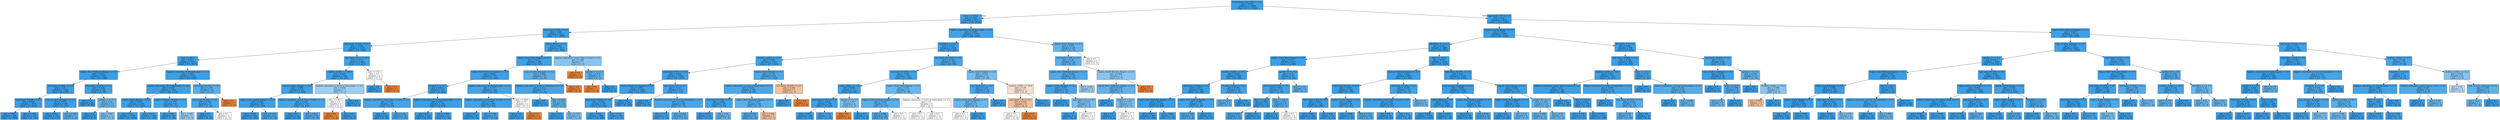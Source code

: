 digraph Tree {
node [shape=box, style="filled", color="black"] ;
0 [label="assessment_type_CMA <= 0.5\ngini = 0.039\nsamples = 13698\nvalue = [272, 13426]", fillcolor="#399de5fa"] ;
1 [label="date <= 145.0\ngini = 0.053\nsamples = 5077\nvalue = [139, 4938]", fillcolor="#399de5f8"] ;
0 -> 1 [labeldistance=2.5, labelangle=45, headlabel="True"] ;
2 [label="imd_band_0-10% <= 0.5\ngini = 0.04\nsamples = 3521\nvalue = [71, 3450]", fillcolor="#399de5fa"] ;
1 -> 2 ;
3 [label="imd_band_10-20% <= 0.5\ngini = 0.034\nsamples = 3118\nvalue = [54, 3064]", fillcolor="#399de5fb"] ;
2 -> 3 ;
4 [label="date <= 89.0\ngini = 0.027\nsamples = 2672\nvalue = [37, 2635]", fillcolor="#399de5fb"] ;
3 -> 4 ;
5 [label="region_West Midlands Region <= 0.5\ngini = 0.013\nsamples = 1357\nvalue = [9, 1348]", fillcolor="#399de5fd"] ;
4 -> 5 ;
6 [label="imd_band_30-40% <= 0.5\ngini = 0.01\nsamples = 1256\nvalue = [6, 1250]", fillcolor="#399de5fe"] ;
5 -> 6 ;
7 [label="imd_band_70-80% <= 0.5\ngini = 0.006\nsamples = 1076\nvalue = [3, 1073]", fillcolor="#399de5fe"] ;
6 -> 7 ;
8 [label="gini = 0.002\nsamples = 940\nvalue = [1, 939]", fillcolor="#399de5ff"] ;
7 -> 8 ;
9 [label="gini = 0.029\nsamples = 136\nvalue = [2, 134]", fillcolor="#399de5fb"] ;
7 -> 9 ;
10 [label="num_of_prev_attempts <= 0.5\ngini = 0.033\nsamples = 180\nvalue = [3, 177]", fillcolor="#399de5fb"] ;
6 -> 10 ;
11 [label="gini = 0.023\nsamples = 173\nvalue = [2, 171]", fillcolor="#399de5fc"] ;
10 -> 11 ;
12 [label="gini = 0.245\nsamples = 7\nvalue = [1, 6]", fillcolor="#399de5d4"] ;
10 -> 12 ;
13 [label="imd_band_20-30% <= 0.5\ngini = 0.058\nsamples = 101\nvalue = [3, 98]", fillcolor="#399de5f7"] ;
5 -> 13 ;
14 [label="gini = 0.0\nsamples = 86\nvalue = [0, 86]", fillcolor="#399de5ff"] ;
13 -> 14 ;
15 [label="gender_F <= 0.5\ngini = 0.32\nsamples = 15\nvalue = [3, 12]", fillcolor="#399de5bf"] ;
13 -> 15 ;
16 [label="gini = 0.0\nsamples = 4\nvalue = [0, 4]", fillcolor="#399de5ff"] ;
15 -> 16 ;
17 [label="gini = 0.397\nsamples = 11\nvalue = [3, 8]", fillcolor="#399de59f"] ;
15 -> 17 ;
18 [label="highest_education_No Formal quals <= 0.5\ngini = 0.042\nsamples = 1315\nvalue = [28, 1287]", fillcolor="#399de5f9"] ;
4 -> 18 ;
19 [label="highest_education_HE Qualification <= 0.5\ngini = 0.039\nsamples = 1301\nvalue = [26, 1275]", fillcolor="#399de5fa"] ;
18 -> 19 ;
20 [label="region_South Region <= 0.5\ngini = 0.036\nsamples = 1246\nvalue = [23, 1223]", fillcolor="#399de5fa"] ;
19 -> 20 ;
21 [label="gini = 0.03\nsamples = 1056\nvalue = [16, 1040]", fillcolor="#399de5fb"] ;
20 -> 21 ;
22 [label="gini = 0.071\nsamples = 190\nvalue = [7, 183]", fillcolor="#399de5f5"] ;
20 -> 22 ;
23 [label="region_Yorkshire Region <= 0.5\ngini = 0.103\nsamples = 55\nvalue = [3, 52]", fillcolor="#399de5f0"] ;
19 -> 23 ;
24 [label="gini = 0.04\nsamples = 49\nvalue = [1, 48]", fillcolor="#399de5fa"] ;
23 -> 24 ;
25 [label="gini = 0.444\nsamples = 6\nvalue = [2, 4]", fillcolor="#399de57f"] ;
23 -> 25 ;
26 [label="imd_band_40-50% <= 0.5\ngini = 0.245\nsamples = 14\nvalue = [2, 12]", fillcolor="#399de5d4"] ;
18 -> 26 ;
27 [label="imd_band_50-60% <= 0.5\ngini = 0.142\nsamples = 13\nvalue = [1, 12]", fillcolor="#399de5ea"] ;
26 -> 27 ;
28 [label="gini = 0.0\nsamples = 11\nvalue = [0, 11]", fillcolor="#399de5ff"] ;
27 -> 28 ;
29 [label="gini = 0.5\nsamples = 2\nvalue = [1, 1]", fillcolor="#e5813900"] ;
27 -> 29 ;
30 [label="gini = 0.0\nsamples = 1\nvalue = [1, 0]", fillcolor="#e58139ff"] ;
26 -> 30 ;
31 [label="age_band_55<= <= 0.5\ngini = 0.073\nsamples = 446\nvalue = [17, 429]", fillcolor="#399de5f5"] ;
3 -> 31 ;
32 [label="studied_credits <= 120.0\ngini = 0.069\nsamples = 444\nvalue = [16, 428]", fillcolor="#399de5f5"] ;
31 -> 32 ;
33 [label="region_London Region <= 0.5\ngini = 0.066\nsamples = 441\nvalue = [15, 426]", fillcolor="#399de5f6"] ;
32 -> 33 ;
34 [label="region_East Anglian Region <= 0.5\ngini = 0.042\nsamples = 323\nvalue = [7, 316]", fillcolor="#399de5f9"] ;
33 -> 34 ;
35 [label="gini = 0.033\nsamples = 300\nvalue = [5, 295]", fillcolor="#399de5fb"] ;
34 -> 35 ;
36 [label="gini = 0.159\nsamples = 23\nvalue = [2, 21]", fillcolor="#399de5e7"] ;
34 -> 36 ;
37 [label="highest_education_Lower Than A Level <= 0.5\ngini = 0.126\nsamples = 118\nvalue = [8, 110]", fillcolor="#399de5ec"] ;
33 -> 37 ;
38 [label="gini = 0.0\nsamples = 52\nvalue = [0, 52]", fillcolor="#399de5ff"] ;
37 -> 38 ;
39 [label="gini = 0.213\nsamples = 66\nvalue = [8, 58]", fillcolor="#399de5dc"] ;
37 -> 39 ;
40 [label="highest_education_A Level or Equivalent <= 0.5\ngini = 0.444\nsamples = 3\nvalue = [1, 2]", fillcolor="#399de57f"] ;
32 -> 40 ;
41 [label="date <= 92.5\ngini = 0.5\nsamples = 2\nvalue = [1, 1]", fillcolor="#e5813900"] ;
40 -> 41 ;
42 [label="gini = 0.0\nsamples = 1\nvalue = [1, 0]", fillcolor="#e58139ff"] ;
41 -> 42 ;
43 [label="gini = 0.0\nsamples = 1\nvalue = [0, 1]", fillcolor="#399de5ff"] ;
41 -> 43 ;
44 [label="gini = 0.0\nsamples = 1\nvalue = [0, 1]", fillcolor="#399de5ff"] ;
40 -> 44 ;
45 [label="date <= 92.5\ngini = 0.5\nsamples = 2\nvalue = [1, 1]", fillcolor="#e5813900"] ;
31 -> 45 ;
46 [label="gini = 0.0\nsamples = 1\nvalue = [0, 1]", fillcolor="#399de5ff"] ;
45 -> 46 ;
47 [label="gini = 0.0\nsamples = 1\nvalue = [1, 0]", fillcolor="#e58139ff"] ;
45 -> 47 ;
48 [label="region_Wales <= 0.5\ngini = 0.081\nsamples = 403\nvalue = [17, 386]", fillcolor="#399de5f4"] ;
2 -> 48 ;
49 [label="region_South West Region <= 0.5\ngini = 0.073\nsamples = 396\nvalue = [15, 381]", fillcolor="#399de5f5"] ;
48 -> 49 ;
50 [label="region_North Western Region <= 0.5\ngini = 0.062\nsamples = 377\nvalue = [12, 365]", fillcolor="#399de5f7"] ;
49 -> 50 ;
51 [label="gender_F <= 0.5\ngini = 0.043\nsamples = 271\nvalue = [6, 265]", fillcolor="#399de5f9"] ;
50 -> 51 ;
52 [label="highest_education_Lower Than A Level <= 0.5\ngini = 0.115\nsamples = 49\nvalue = [3, 46]", fillcolor="#399de5ee"] ;
51 -> 52 ;
53 [label="gini = 0.0\nsamples = 19\nvalue = [0, 19]", fillcolor="#399de5ff"] ;
52 -> 53 ;
54 [label="gini = 0.18\nsamples = 30\nvalue = [3, 27]", fillcolor="#399de5e3"] ;
52 -> 54 ;
55 [label="highest_education_A Level or Equivalent <= 0.5\ngini = 0.027\nsamples = 222\nvalue = [3, 219]", fillcolor="#399de5fc"] ;
51 -> 55 ;
56 [label="gini = 0.0\nsamples = 161\nvalue = [0, 161]", fillcolor="#399de5ff"] ;
55 -> 56 ;
57 [label="gini = 0.094\nsamples = 61\nvalue = [3, 58]", fillcolor="#399de5f2"] ;
55 -> 57 ;
58 [label="highest_education_No Formal quals <= 0.5\ngini = 0.107\nsamples = 106\nvalue = [6, 100]", fillcolor="#399de5f0"] ;
50 -> 58 ;
59 [label="highest_education_Lower Than A Level <= 0.5\ngini = 0.092\nsamples = 104\nvalue = [5, 99]", fillcolor="#399de5f2"] ;
58 -> 59 ;
60 [label="gini = 0.0\nsamples = 37\nvalue = [0, 37]", fillcolor="#399de5ff"] ;
59 -> 60 ;
61 [label="gini = 0.138\nsamples = 67\nvalue = [5, 62]", fillcolor="#399de5ea"] ;
59 -> 61 ;
62 [label="date <= 89.0\ngini = 0.5\nsamples = 2\nvalue = [1, 1]", fillcolor="#e5813900"] ;
58 -> 62 ;
63 [label="gini = 0.0\nsamples = 1\nvalue = [0, 1]", fillcolor="#399de5ff"] ;
62 -> 63 ;
64 [label="gini = 0.0\nsamples = 1\nvalue = [1, 0]", fillcolor="#e58139ff"] ;
62 -> 64 ;
65 [label="num_of_prev_attempts <= 0.5\ngini = 0.266\nsamples = 19\nvalue = [3, 16]", fillcolor="#399de5cf"] ;
49 -> 65 ;
66 [label="highest_education_A Level or Equivalent <= 0.5\ngini = 0.111\nsamples = 17\nvalue = [1, 16]", fillcolor="#399de5ef"] ;
65 -> 66 ;
67 [label="gini = 0.0\nsamples = 11\nvalue = [0, 11]", fillcolor="#399de5ff"] ;
66 -> 67 ;
68 [label="date <= 89.0\ngini = 0.278\nsamples = 6\nvalue = [1, 5]", fillcolor="#399de5cc"] ;
66 -> 68 ;
69 [label="gini = 0.0\nsamples = 2\nvalue = [0, 2]", fillcolor="#399de5ff"] ;
68 -> 69 ;
70 [label="gini = 0.375\nsamples = 4\nvalue = [1, 3]", fillcolor="#399de5aa"] ;
68 -> 70 ;
71 [label="gini = 0.0\nsamples = 2\nvalue = [2, 0]", fillcolor="#e58139ff"] ;
65 -> 71 ;
72 [label="highest_education_Lower Than A Level <= 0.5\ngini = 0.408\nsamples = 7\nvalue = [2, 5]", fillcolor="#399de599"] ;
48 -> 72 ;
73 [label="gini = 0.0\nsamples = 1\nvalue = [1, 0]", fillcolor="#e58139ff"] ;
72 -> 73 ;
74 [label="gender_F <= 0.5\ngini = 0.278\nsamples = 6\nvalue = [1, 5]", fillcolor="#399de5cc"] ;
72 -> 74 ;
75 [label="gini = 0.0\nsamples = 1\nvalue = [1, 0]", fillcolor="#e58139ff"] ;
74 -> 75 ;
76 [label="gini = 0.0\nsamples = 5\nvalue = [0, 5]", fillcolor="#399de5ff"] ;
74 -> 76 ;
77 [label="highest_education_No Formal quals <= 0.5\ngini = 0.084\nsamples = 1556\nvalue = [68, 1488]", fillcolor="#399de5f3"] ;
1 -> 77 ;
78 [label="disability_Y <= 0.5\ngini = 0.079\nsamples = 1528\nvalue = [63, 1465]", fillcolor="#399de5f4"] ;
77 -> 78 ;
79 [label="studied_credits <= 37.5\ngini = 0.069\nsamples = 1310\nvalue = [47, 1263]", fillcolor="#399de5f6"] ;
78 -> 79 ;
80 [label="imd_band_0-10% <= 0.5\ngini = 0.058\nsamples = 1199\nvalue = [36, 1163]", fillcolor="#399de5f7"] ;
79 -> 80 ;
81 [label="region_South East Region <= 0.5\ngini = 0.052\nsamples = 1080\nvalue = [29, 1051]", fillcolor="#399de5f8"] ;
80 -> 81 ;
82 [label="imd_band_70-80% <= 0.5\ngini = 0.058\nsamples = 978\nvalue = [29, 949]", fillcolor="#399de5f7"] ;
81 -> 82 ;
83 [label="gini = 0.052\nsamples = 890\nvalue = [24, 866]", fillcolor="#399de5f8"] ;
82 -> 83 ;
84 [label="gini = 0.107\nsamples = 88\nvalue = [5, 83]", fillcolor="#399de5f0"] ;
82 -> 84 ;
85 [label="gini = 0.0\nsamples = 102\nvalue = [0, 102]", fillcolor="#399de5ff"] ;
81 -> 85 ;
86 [label="age_band_0-35 <= 0.5\ngini = 0.111\nsamples = 119\nvalue = [7, 112]", fillcolor="#399de5ef"] ;
80 -> 86 ;
87 [label="gini = 0.0\nsamples = 37\nvalue = [0, 37]", fillcolor="#399de5ff"] ;
86 -> 87 ;
88 [label="highest_education_A Level or Equivalent <= 0.5\ngini = 0.156\nsamples = 82\nvalue = [7, 75]", fillcolor="#399de5e7"] ;
86 -> 88 ;
89 [label="gini = 0.103\nsamples = 55\nvalue = [3, 52]", fillcolor="#399de5f0"] ;
88 -> 89 ;
90 [label="gini = 0.252\nsamples = 27\nvalue = [4, 23]", fillcolor="#399de5d3"] ;
88 -> 90 ;
91 [label="region_North Region <= 0.5\ngini = 0.179\nsamples = 111\nvalue = [11, 100]", fillcolor="#399de5e3"] ;
79 -> 91 ;
92 [label="highest_education_A Level or Equivalent <= 0.5\ngini = 0.153\nsamples = 108\nvalue = [9, 99]", fillcolor="#399de5e8"] ;
91 -> 92 ;
93 [label="imd_band_40-50% <= 0.5\ngini = 0.084\nsamples = 68\nvalue = [3, 65]", fillcolor="#399de5f3"] ;
92 -> 93 ;
94 [label="gini = 0.061\nsamples = 63\nvalue = [2, 61]", fillcolor="#399de5f7"] ;
93 -> 94 ;
95 [label="gini = 0.32\nsamples = 5\nvalue = [1, 4]", fillcolor="#399de5bf"] ;
93 -> 95 ;
96 [label="region_West Midlands Region <= 0.5\ngini = 0.255\nsamples = 40\nvalue = [6, 34]", fillcolor="#399de5d2"] ;
92 -> 96 ;
97 [label="gini = 0.193\nsamples = 37\nvalue = [4, 33]", fillcolor="#399de5e0"] ;
96 -> 97 ;
98 [label="gini = 0.444\nsamples = 3\nvalue = [2, 1]", fillcolor="#e581397f"] ;
96 -> 98 ;
99 [label="imd_band_30-40% <= 0.5\ngini = 0.444\nsamples = 3\nvalue = [2, 1]", fillcolor="#e581397f"] ;
91 -> 99 ;
100 [label="gini = 0.0\nsamples = 1\nvalue = [0, 1]", fillcolor="#399de5ff"] ;
99 -> 100 ;
101 [label="gini = 0.0\nsamples = 2\nvalue = [2, 0]", fillcolor="#e58139ff"] ;
99 -> 101 ;
102 [label="imd_band_90-100% <= 0.5\ngini = 0.136\nsamples = 218\nvalue = [16, 202]", fillcolor="#399de5eb"] ;
78 -> 102 ;
103 [label="imd_band_30-40% <= 0.5\ngini = 0.105\nsamples = 197\nvalue = [11, 186]", fillcolor="#399de5f0"] ;
102 -> 103 ;
104 [label="region_Wales <= 0.5\ngini = 0.067\nsamples = 172\nvalue = [6, 166]", fillcolor="#399de5f6"] ;
103 -> 104 ;
105 [label="imd_band_0-10% <= 0.5\ngini = 0.058\nsamples = 168\nvalue = [5, 163]", fillcolor="#399de5f7"] ;
104 -> 105 ;
106 [label="gini = 0.042\nsamples = 140\nvalue = [3, 137]", fillcolor="#399de5f9"] ;
105 -> 106 ;
107 [label="gini = 0.133\nsamples = 28\nvalue = [2, 26]", fillcolor="#399de5eb"] ;
105 -> 107 ;
108 [label="gender_F <= 0.5\ngini = 0.375\nsamples = 4\nvalue = [1, 3]", fillcolor="#399de5aa"] ;
104 -> 108 ;
109 [label="gini = 0.0\nsamples = 1\nvalue = [1, 0]", fillcolor="#e58139ff"] ;
108 -> 109 ;
110 [label="gini = 0.0\nsamples = 3\nvalue = [0, 3]", fillcolor="#399de5ff"] ;
108 -> 110 ;
111 [label="region_South West Region <= 0.5\ngini = 0.32\nsamples = 25\nvalue = [5, 20]", fillcolor="#399de5bf"] ;
103 -> 111 ;
112 [label="region_North Western Region <= 0.5\ngini = 0.245\nsamples = 21\nvalue = [3, 18]", fillcolor="#399de5d4"] ;
111 -> 112 ;
113 [label="gini = 0.188\nsamples = 19\nvalue = [2, 17]", fillcolor="#399de5e1"] ;
112 -> 113 ;
114 [label="gini = 0.5\nsamples = 2\nvalue = [1, 1]", fillcolor="#e5813900"] ;
112 -> 114 ;
115 [label="highest_education_A Level or Equivalent <= 0.5\ngini = 0.5\nsamples = 4\nvalue = [2, 2]", fillcolor="#e5813900"] ;
111 -> 115 ;
116 [label="gini = 0.5\nsamples = 2\nvalue = [1, 1]", fillcolor="#e5813900"] ;
115 -> 116 ;
117 [label="gini = 0.5\nsamples = 2\nvalue = [1, 1]", fillcolor="#e5813900"] ;
115 -> 117 ;
118 [label="region_South Region <= 0.5\ngini = 0.363\nsamples = 21\nvalue = [5, 16]", fillcolor="#399de5af"] ;
102 -> 118 ;
119 [label="age_band_0-35 <= 0.5\ngini = 0.133\nsamples = 14\nvalue = [1, 13]", fillcolor="#399de5eb"] ;
118 -> 119 ;
120 [label="region_South East Region <= 0.5\ngini = 0.32\nsamples = 5\nvalue = [1, 4]", fillcolor="#399de5bf"] ;
119 -> 120 ;
121 [label="gini = 0.5\nsamples = 2\nvalue = [1, 1]", fillcolor="#e5813900"] ;
120 -> 121 ;
122 [label="gini = 0.0\nsamples = 3\nvalue = [0, 3]", fillcolor="#399de5ff"] ;
120 -> 122 ;
123 [label="gini = 0.0\nsamples = 9\nvalue = [0, 9]", fillcolor="#399de5ff"] ;
119 -> 123 ;
124 [label="studied_credits <= 35.0\ngini = 0.49\nsamples = 7\nvalue = [4, 3]", fillcolor="#e5813940"] ;
118 -> 124 ;
125 [label="age_band_0-35 <= 0.5\ngini = 0.444\nsamples = 6\nvalue = [4, 2]", fillcolor="#e581397f"] ;
124 -> 125 ;
126 [label="gini = 0.5\nsamples = 4\nvalue = [2, 2]", fillcolor="#e5813900"] ;
125 -> 126 ;
127 [label="gini = 0.0\nsamples = 2\nvalue = [2, 0]", fillcolor="#e58139ff"] ;
125 -> 127 ;
128 [label="gini = 0.0\nsamples = 1\nvalue = [0, 1]", fillcolor="#399de5ff"] ;
124 -> 128 ;
129 [label="region_North Region <= 0.5\ngini = 0.293\nsamples = 28\nvalue = [5, 23]", fillcolor="#399de5c8"] ;
77 -> 129 ;
130 [label="imd_band_0-10% <= 0.5\ngini = 0.26\nsamples = 26\nvalue = [4, 22]", fillcolor="#399de5d1"] ;
129 -> 130 ;
131 [label="region_West Midlands Region <= 0.5\ngini = 0.188\nsamples = 19\nvalue = [2, 17]", fillcolor="#399de5e1"] ;
130 -> 131 ;
132 [label="region_London Region <= 0.5\ngini = 0.117\nsamples = 16\nvalue = [1, 15]", fillcolor="#399de5ee"] ;
131 -> 132 ;
133 [label="gini = 0.0\nsamples = 12\nvalue = [0, 12]", fillcolor="#399de5ff"] ;
132 -> 133 ;
134 [label="age_band_0-35 <= 0.5\ngini = 0.375\nsamples = 4\nvalue = [1, 3]", fillcolor="#399de5aa"] ;
132 -> 134 ;
135 [label="gini = 0.0\nsamples = 2\nvalue = [0, 2]", fillcolor="#399de5ff"] ;
134 -> 135 ;
136 [label="gini = 0.5\nsamples = 2\nvalue = [1, 1]", fillcolor="#e5813900"] ;
134 -> 136 ;
137 [label="gini = 0.444\nsamples = 3\nvalue = [1, 2]", fillcolor="#399de57f"] ;
131 -> 137 ;
138 [label="region_North Western Region <= 0.5\ngini = 0.408\nsamples = 7\nvalue = [2, 5]", fillcolor="#399de599"] ;
130 -> 138 ;
139 [label="region_West Midlands Region <= 0.5\ngini = 0.278\nsamples = 6\nvalue = [1, 5]", fillcolor="#399de5cc"] ;
138 -> 139 ;
140 [label="gini = 0.0\nsamples = 2\nvalue = [0, 2]", fillcolor="#399de5ff"] ;
139 -> 140 ;
141 [label="gender_F <= 0.5\ngini = 0.375\nsamples = 4\nvalue = [1, 3]", fillcolor="#399de5aa"] ;
139 -> 141 ;
142 [label="gini = 0.0\nsamples = 2\nvalue = [0, 2]", fillcolor="#399de5ff"] ;
141 -> 142 ;
143 [label="gini = 0.5\nsamples = 2\nvalue = [1, 1]", fillcolor="#e5813900"] ;
141 -> 143 ;
144 [label="gini = 0.0\nsamples = 1\nvalue = [1, 0]", fillcolor="#e58139ff"] ;
138 -> 144 ;
145 [label="gini = 0.5\nsamples = 2\nvalue = [1, 1]", fillcolor="#e5813900"] ;
129 -> 145 ;
146 [label="age_band_0-35 <= 0.5\ngini = 0.03\nsamples = 8621\nvalue = [133, 8488]", fillcolor="#399de5fb"] ;
0 -> 146 [labeldistance=2.5, labelangle=-45, headlabel="False"] ;
147 [label="region_London Region <= 0.5\ngini = 0.021\nsamples = 3495\nvalue = [37, 3458]", fillcolor="#399de5fc"] ;
146 -> 147 ;
148 [label="disability_N <= 0.5\ngini = 0.017\nsamples = 2989\nvalue = [26, 2963]", fillcolor="#399de5fd"] ;
147 -> 148 ;
149 [label="region_South West Region <= 0.5\ngini = 0.033\nsamples = 415\nvalue = [7, 408]", fillcolor="#399de5fb"] ;
148 -> 149 ;
150 [label="studied_credits <= 37.5\ngini = 0.022\nsamples = 368\nvalue = [4, 364]", fillcolor="#399de5fc"] ;
149 -> 150 ;
151 [label="imd_band_50-60% <= 0.5\ngini = 0.017\nsamples = 348\nvalue = [3, 345]", fillcolor="#399de5fd"] ;
150 -> 151 ;
152 [label="region_East Midlands Region <= 0.5\ngini = 0.012\nsamples = 328\nvalue = [2, 326]", fillcolor="#399de5fd"] ;
151 -> 152 ;
153 [label="gini = 0.007\nsamples = 297\nvalue = [1, 296]", fillcolor="#399de5fe"] ;
152 -> 153 ;
154 [label="gini = 0.062\nsamples = 31\nvalue = [1, 30]", fillcolor="#399de5f6"] ;
152 -> 154 ;
155 [label="region_East Anglian Region <= 0.5\ngini = 0.095\nsamples = 20\nvalue = [1, 19]", fillcolor="#399de5f2"] ;
151 -> 155 ;
156 [label="gini = 0.198\nsamples = 9\nvalue = [1, 8]", fillcolor="#399de5df"] ;
155 -> 156 ;
157 [label="gini = 0.0\nsamples = 11\nvalue = [0, 11]", fillcolor="#399de5ff"] ;
155 -> 157 ;
158 [label="studied_credits <= 52.5\ngini = 0.095\nsamples = 20\nvalue = [1, 19]", fillcolor="#399de5f2"] ;
150 -> 158 ;
159 [label="gini = 0.278\nsamples = 6\nvalue = [1, 5]", fillcolor="#399de5cc"] ;
158 -> 159 ;
160 [label="gini = 0.0\nsamples = 14\nvalue = [0, 14]", fillcolor="#399de5ff"] ;
158 -> 160 ;
161 [label="gender_M <= 0.5\ngini = 0.12\nsamples = 47\nvalue = [3, 44]", fillcolor="#399de5ee"] ;
149 -> 161 ;
162 [label="imd_band_60-70% <= 0.5\ngini = 0.093\nsamples = 41\nvalue = [2, 39]", fillcolor="#399de5f2"] ;
161 -> 162 ;
163 [label="date <= 225.5\ngini = 0.059\nsamples = 33\nvalue = [1, 32]", fillcolor="#399de5f7"] ;
162 -> 163 ;
164 [label="gini = 0.153\nsamples = 12\nvalue = [1, 11]", fillcolor="#399de5e8"] ;
163 -> 164 ;
165 [label="gini = 0.0\nsamples = 21\nvalue = [0, 21]", fillcolor="#399de5ff"] ;
163 -> 165 ;
166 [label="date <= 225.5\ngini = 0.219\nsamples = 8\nvalue = [1, 7]", fillcolor="#399de5db"] ;
162 -> 166 ;
167 [label="gini = 0.0\nsamples = 6\nvalue = [0, 6]", fillcolor="#399de5ff"] ;
166 -> 167 ;
168 [label="gini = 0.5\nsamples = 2\nvalue = [1, 1]", fillcolor="#e5813900"] ;
166 -> 168 ;
169 [label="gini = 0.278\nsamples = 6\nvalue = [1, 5]", fillcolor="#399de5cc"] ;
161 -> 169 ;
170 [label="date <= 225.5\ngini = 0.015\nsamples = 2574\nvalue = [19, 2555]", fillcolor="#399de5fd"] ;
148 -> 170 ;
171 [label="region_Yorkshire Region <= 0.5\ngini = 0.023\nsamples = 856\nvalue = [10, 846]", fillcolor="#399de5fc"] ;
170 -> 171 ;
172 [label="imd_band_40-50% <= 0.5\ngini = 0.018\nsamples = 782\nvalue = [7, 775]", fillcolor="#399de5fd"] ;
171 -> 172 ;
173 [label="imd_band_0-10% <= 0.5\ngini = 0.011\nsamples = 712\nvalue = [4, 708]", fillcolor="#399de5fe"] ;
172 -> 173 ;
174 [label="gini = 0.006\nsamples = 647\nvalue = [2, 645]", fillcolor="#399de5fe"] ;
173 -> 174 ;
175 [label="gini = 0.06\nsamples = 65\nvalue = [2, 63]", fillcolor="#399de5f7"] ;
173 -> 175 ;
176 [label="region_South Region <= 0.5\ngini = 0.082\nsamples = 70\nvalue = [3, 67]", fillcolor="#399de5f4"] ;
172 -> 176 ;
177 [label="gini = 0.036\nsamples = 55\nvalue = [1, 54]", fillcolor="#399de5fa"] ;
176 -> 177 ;
178 [label="gini = 0.231\nsamples = 15\nvalue = [2, 13]", fillcolor="#399de5d8"] ;
176 -> 178 ;
179 [label="imd_band_10-20% <= 0.5\ngini = 0.078\nsamples = 74\nvalue = [3, 71]", fillcolor="#399de5f4"] ;
171 -> 179 ;
180 [label="highest_education_Lower Than A Level <= 0.5\ngini = 0.056\nsamples = 69\nvalue = [2, 67]", fillcolor="#399de5f7"] ;
179 -> 180 ;
181 [label="gini = 0.0\nsamples = 31\nvalue = [0, 31]", fillcolor="#399de5ff"] ;
180 -> 181 ;
182 [label="gini = 0.1\nsamples = 38\nvalue = [2, 36]", fillcolor="#399de5f1"] ;
180 -> 182 ;
183 [label="gini = 0.32\nsamples = 5\nvalue = [1, 4]", fillcolor="#399de5bf"] ;
179 -> 183 ;
184 [label="imd_band_20-30% <= 0.5\ngini = 0.01\nsamples = 1718\nvalue = [9, 1709]", fillcolor="#399de5fe"] ;
170 -> 184 ;
185 [label="num_of_prev_attempts <= 0.5\ngini = 0.006\nsamples = 1542\nvalue = [5, 1537]", fillcolor="#399de5fe"] ;
184 -> 185 ;
186 [label="region_Wales <= 0.5\ngini = 0.005\nsamples = 1502\nvalue = [4, 1498]", fillcolor="#399de5fe"] ;
185 -> 186 ;
187 [label="gini = 0.004\nsamples = 1443\nvalue = [3, 1440]", fillcolor="#399de5fe"] ;
186 -> 187 ;
188 [label="gini = 0.033\nsamples = 59\nvalue = [1, 58]", fillcolor="#399de5fb"] ;
186 -> 188 ;
189 [label="region_East Anglian Region <= 0.5\ngini = 0.049\nsamples = 40\nvalue = [1, 39]", fillcolor="#399de5f8"] ;
185 -> 189 ;
190 [label="gini = 0.0\nsamples = 30\nvalue = [0, 30]", fillcolor="#399de5ff"] ;
189 -> 190 ;
191 [label="gini = 0.18\nsamples = 10\nvalue = [1, 9]", fillcolor="#399de5e3"] ;
189 -> 191 ;
192 [label="region_South Region <= 0.5\ngini = 0.044\nsamples = 176\nvalue = [4, 172]", fillcolor="#399de5f9"] ;
184 -> 192 ;
193 [label="region_South East Region <= 0.5\ngini = 0.012\nsamples = 160\nvalue = [1, 159]", fillcolor="#399de5fd"] ;
192 -> 193 ;
194 [label="gini = 0.0\nsamples = 155\nvalue = [0, 155]", fillcolor="#399de5ff"] ;
193 -> 194 ;
195 [label="gini = 0.32\nsamples = 5\nvalue = [1, 4]", fillcolor="#399de5bf"] ;
193 -> 195 ;
196 [label="gender_M <= 0.5\ngini = 0.305\nsamples = 16\nvalue = [3, 13]", fillcolor="#399de5c4"] ;
192 -> 196 ;
197 [label="gini = 0.298\nsamples = 11\nvalue = [2, 9]", fillcolor="#399de5c6"] ;
196 -> 197 ;
198 [label="gini = 0.32\nsamples = 5\nvalue = [1, 4]", fillcolor="#399de5bf"] ;
196 -> 198 ;
199 [label="disability_Y <= 0.5\ngini = 0.043\nsamples = 506\nvalue = [11, 495]", fillcolor="#399de5f9"] ;
147 -> 199 ;
200 [label="imd_band_70-80% <= 0.5\ngini = 0.034\nsamples = 458\nvalue = [8, 450]", fillcolor="#399de5fa"] ;
199 -> 200 ;
201 [label="studied_credits <= 52.5\ngini = 0.027\nsamples = 431\nvalue = [6, 425]", fillcolor="#399de5fb"] ;
200 -> 201 ;
202 [label="highest_education_Lower Than A Level <= 0.5\ngini = 0.02\nsamples = 392\nvalue = [4, 388]", fillcolor="#399de5fc"] ;
201 -> 202 ;
203 [label="gini = 0.0\nsamples = 193\nvalue = [0, 193]", fillcolor="#399de5ff"] ;
202 -> 203 ;
204 [label="date <= 225.5\ngini = 0.039\nsamples = 199\nvalue = [4, 195]", fillcolor="#399de5fa"] ;
202 -> 204 ;
205 [label="gini = 0.078\nsamples = 49\nvalue = [2, 47]", fillcolor="#399de5f4"] ;
204 -> 205 ;
206 [label="gini = 0.026\nsamples = 150\nvalue = [2, 148]", fillcolor="#399de5fc"] ;
204 -> 206 ;
207 [label="highest_education_A Level or Equivalent <= 0.5\ngini = 0.097\nsamples = 39\nvalue = [2, 37]", fillcolor="#399de5f1"] ;
201 -> 207 ;
208 [label="gini = 0.0\nsamples = 23\nvalue = [0, 23]", fillcolor="#399de5ff"] ;
207 -> 208 ;
209 [label="imd_band_60-70% <= 0.5\ngini = 0.219\nsamples = 16\nvalue = [2, 14]", fillcolor="#399de5db"] ;
207 -> 209 ;
210 [label="gini = 0.278\nsamples = 12\nvalue = [2, 10]", fillcolor="#399de5cc"] ;
209 -> 210 ;
211 [label="gini = 0.0\nsamples = 4\nvalue = [0, 4]", fillcolor="#399de5ff"] ;
209 -> 211 ;
212 [label="date <= 225.5\ngini = 0.137\nsamples = 27\nvalue = [2, 25]", fillcolor="#399de5eb"] ;
200 -> 212 ;
213 [label="gini = 0.0\nsamples = 11\nvalue = [0, 11]", fillcolor="#399de5ff"] ;
212 -> 213 ;
214 [label="highest_education_A Level or Equivalent <= 0.5\ngini = 0.219\nsamples = 16\nvalue = [2, 14]", fillcolor="#399de5db"] ;
212 -> 214 ;
215 [label="gini = 0.0\nsamples = 5\nvalue = [0, 5]", fillcolor="#399de5ff"] ;
214 -> 215 ;
216 [label="gini = 0.298\nsamples = 11\nvalue = [2, 9]", fillcolor="#399de5c6"] ;
214 -> 216 ;
217 [label="imd_band_30-40% <= 0.5\ngini = 0.117\nsamples = 48\nvalue = [3, 45]", fillcolor="#399de5ee"] ;
199 -> 217 ;
218 [label="num_of_prev_attempts <= 0.5\ngini = 0.054\nsamples = 36\nvalue = [1, 35]", fillcolor="#399de5f8"] ;
217 -> 218 ;
219 [label="gini = 0.0\nsamples = 27\nvalue = [0, 27]", fillcolor="#399de5ff"] ;
218 -> 219 ;
220 [label="date <= 225.5\ngini = 0.198\nsamples = 9\nvalue = [1, 8]", fillcolor="#399de5df"] ;
218 -> 220 ;
221 [label="gini = 0.32\nsamples = 5\nvalue = [1, 4]", fillcolor="#399de5bf"] ;
220 -> 221 ;
222 [label="gini = 0.0\nsamples = 4\nvalue = [0, 4]", fillcolor="#399de5ff"] ;
220 -> 222 ;
223 [label="gender_F <= 0.5\ngini = 0.278\nsamples = 12\nvalue = [2, 10]", fillcolor="#399de5cc"] ;
217 -> 223 ;
224 [label="gini = 0.0\nsamples = 5\nvalue = [0, 5]", fillcolor="#399de5ff"] ;
223 -> 224 ;
225 [label="studied_credits <= 45.0\ngini = 0.408\nsamples = 7\nvalue = [2, 5]", fillcolor="#399de599"] ;
223 -> 225 ;
226 [label="gini = 0.444\nsamples = 3\nvalue = [2, 1]", fillcolor="#e581397f"] ;
225 -> 226 ;
227 [label="gini = 0.0\nsamples = 4\nvalue = [0, 4]", fillcolor="#399de5ff"] ;
225 -> 227 ;
228 [label="region_North Western Region <= 0.5\ngini = 0.037\nsamples = 5126\nvalue = [96, 5030]", fillcolor="#399de5fa"] ;
146 -> 228 ;
229 [label="num_of_prev_attempts <= 0.5\ngini = 0.032\nsamples = 4624\nvalue = [76, 4548]", fillcolor="#399de5fb"] ;
228 -> 229 ;
230 [label="gender_F <= 0.5\ngini = 0.031\nsamples = 4487\nvalue = [70, 4417]", fillcolor="#399de5fb"] ;
229 -> 230 ;
231 [label="region_East Midlands Region <= 0.5\ngini = 0.012\nsamples = 796\nvalue = [5, 791]", fillcolor="#399de5fd"] ;
230 -> 231 ;
232 [label="region_South Region <= 0.5\ngini = 0.008\nsamples = 703\nvalue = [3, 700]", fillcolor="#399de5fe"] ;
231 -> 232 ;
233 [label="region_North Region <= 0.5\ngini = 0.003\nsamples = 594\nvalue = [1, 593]", fillcolor="#399de5ff"] ;
232 -> 233 ;
234 [label="gini = 0.0\nsamples = 539\nvalue = [0, 539]", fillcolor="#399de5ff"] ;
233 -> 234 ;
235 [label="gini = 0.036\nsamples = 55\nvalue = [1, 54]", fillcolor="#399de5fa"] ;
233 -> 235 ;
236 [label="imd_band_50-60% <= 0.5\ngini = 0.036\nsamples = 109\nvalue = [2, 107]", fillcolor="#399de5fa"] ;
232 -> 236 ;
237 [label="gini = 0.019\nsamples = 105\nvalue = [1, 104]", fillcolor="#399de5fd"] ;
236 -> 237 ;
238 [label="gini = 0.375\nsamples = 4\nvalue = [1, 3]", fillcolor="#399de5aa"] ;
236 -> 238 ;
239 [label="date <= 225.5\ngini = 0.042\nsamples = 93\nvalue = [2, 91]", fillcolor="#399de5f9"] ;
231 -> 239 ;
240 [label="highest_education_A Level or Equivalent <= 0.5\ngini = 0.121\nsamples = 31\nvalue = [2, 29]", fillcolor="#399de5ed"] ;
239 -> 240 ;
241 [label="gini = 0.0\nsamples = 20\nvalue = [0, 20]", fillcolor="#399de5ff"] ;
240 -> 241 ;
242 [label="gini = 0.298\nsamples = 11\nvalue = [2, 9]", fillcolor="#399de5c6"] ;
240 -> 242 ;
243 [label="gini = 0.0\nsamples = 62\nvalue = [0, 62]", fillcolor="#399de5ff"] ;
239 -> 243 ;
244 [label="imd_band_40-50% <= 0.5\ngini = 0.035\nsamples = 3691\nvalue = [65, 3626]", fillcolor="#399de5fa"] ;
230 -> 244 ;
245 [label="region_South East Region <= 0.5\ngini = 0.031\nsamples = 3258\nvalue = [52, 3206]", fillcolor="#399de5fb"] ;
244 -> 245 ;
246 [label="highest_education_No Formal quals <= 0.5\ngini = 0.029\nsamples = 2953\nvalue = [43, 2910]", fillcolor="#399de5fb"] ;
245 -> 246 ;
247 [label="gini = 0.028\nsamples = 2862\nvalue = [40, 2822]", fillcolor="#399de5fb"] ;
246 -> 247 ;
248 [label="gini = 0.064\nsamples = 91\nvalue = [3, 88]", fillcolor="#399de5f6"] ;
246 -> 248 ;
249 [label="imd_band_0-10% <= 0.5\ngini = 0.057\nsamples = 305\nvalue = [9, 296]", fillcolor="#399de5f7"] ;
245 -> 249 ;
250 [label="gini = 0.052\nsamples = 298\nvalue = [8, 290]", fillcolor="#399de5f8"] ;
249 -> 250 ;
251 [label="gini = 0.245\nsamples = 7\nvalue = [1, 6]", fillcolor="#399de5d4"] ;
249 -> 251 ;
252 [label="region_South Region <= 0.5\ngini = 0.058\nsamples = 433\nvalue = [13, 420]", fillcolor="#399de5f7"] ;
244 -> 252 ;
253 [label="region_North Region <= 0.5\ngini = 0.038\nsamples = 361\nvalue = [7, 354]", fillcolor="#399de5fa"] ;
252 -> 253 ;
254 [label="gini = 0.034\nsamples = 351\nvalue = [6, 345]", fillcolor="#399de5fb"] ;
253 -> 254 ;
255 [label="gini = 0.18\nsamples = 10\nvalue = [1, 9]", fillcolor="#399de5e3"] ;
253 -> 255 ;
256 [label="disability_Y <= 0.5\ngini = 0.153\nsamples = 72\nvalue = [6, 66]", fillcolor="#399de5e8"] ;
252 -> 256 ;
257 [label="gini = 0.074\nsamples = 52\nvalue = [2, 50]", fillcolor="#399de5f5"] ;
256 -> 257 ;
258 [label="gini = 0.32\nsamples = 20\nvalue = [4, 16]", fillcolor="#399de5bf"] ;
256 -> 258 ;
259 [label="imd_band_0-10% <= 0.5\ngini = 0.084\nsamples = 137\nvalue = [6, 131]", fillcolor="#399de5f3"] ;
229 -> 259 ;
260 [label="region_West Midlands Region <= 0.5\ngini = 0.054\nsamples = 109\nvalue = [3, 106]", fillcolor="#399de5f8"] ;
259 -> 260 ;
261 [label="imd_band_20-30% <= 0.5\ngini = 0.039\nsamples = 100\nvalue = [2, 98]", fillcolor="#399de5fa"] ;
260 -> 261 ;
262 [label="imd_band_40-50% <= 0.5\ngini = 0.022\nsamples = 90\nvalue = [1, 89]", fillcolor="#399de5fc"] ;
261 -> 262 ;
263 [label="gini = 0.0\nsamples = 75\nvalue = [0, 75]", fillcolor="#399de5ff"] ;
262 -> 263 ;
264 [label="gini = 0.124\nsamples = 15\nvalue = [1, 14]", fillcolor="#399de5ed"] ;
262 -> 264 ;
265 [label="region_South Region <= 0.5\ngini = 0.18\nsamples = 10\nvalue = [1, 9]", fillcolor="#399de5e3"] ;
261 -> 265 ;
266 [label="gini = 0.375\nsamples = 4\nvalue = [1, 3]", fillcolor="#399de5aa"] ;
265 -> 266 ;
267 [label="gini = 0.0\nsamples = 6\nvalue = [0, 6]", fillcolor="#399de5ff"] ;
265 -> 267 ;
268 [label="imd_band_30-40% <= 0.5\ngini = 0.198\nsamples = 9\nvalue = [1, 8]", fillcolor="#399de5df"] ;
260 -> 268 ;
269 [label="gini = 0.0\nsamples = 4\nvalue = [0, 4]", fillcolor="#399de5ff"] ;
268 -> 269 ;
270 [label="gini = 0.32\nsamples = 5\nvalue = [1, 4]", fillcolor="#399de5bf"] ;
268 -> 270 ;
271 [label="gender_M <= 0.5\ngini = 0.191\nsamples = 28\nvalue = [3, 25]", fillcolor="#399de5e0"] ;
259 -> 271 ;
272 [label="studied_credits <= 45.0\ngini = 0.105\nsamples = 18\nvalue = [1, 17]", fillcolor="#399de5f0"] ;
271 -> 272 ;
273 [label="gini = 0.278\nsamples = 6\nvalue = [1, 5]", fillcolor="#399de5cc"] ;
272 -> 273 ;
274 [label="gini = 0.0\nsamples = 12\nvalue = [0, 12]", fillcolor="#399de5ff"] ;
272 -> 274 ;
275 [label="disability_Y <= 0.5\ngini = 0.32\nsamples = 10\nvalue = [2, 8]", fillcolor="#399de5bf"] ;
271 -> 275 ;
276 [label="gini = 0.32\nsamples = 5\nvalue = [1, 4]", fillcolor="#399de5bf"] ;
275 -> 276 ;
277 [label="gini = 0.32\nsamples = 5\nvalue = [1, 4]", fillcolor="#399de5bf"] ;
275 -> 277 ;
278 [label="imd_band_10-20% <= 0.5\ngini = 0.077\nsamples = 502\nvalue = [20, 482]", fillcolor="#399de5f4"] ;
228 -> 278 ;
279 [label="imd_band_0-10% <= 0.5\ngini = 0.061\nsamples = 415\nvalue = [13, 402]", fillcolor="#399de5f7"] ;
278 -> 279 ;
280 [label="highest_education_No Formal quals <= 0.5\ngini = 0.023\nsamples = 258\nvalue = [3, 255]", fillcolor="#399de5fc"] ;
279 -> 280 ;
281 [label="gender_F <= 0.5\ngini = 0.016\nsamples = 252\nvalue = [2, 250]", fillcolor="#399de5fd"] ;
280 -> 281 ;
282 [label="imd_band_20-30% <= 0.5\ngini = 0.038\nsamples = 52\nvalue = [1, 51]", fillcolor="#399de5fa"] ;
281 -> 282 ;
283 [label="gini = 0.0\nsamples = 27\nvalue = [0, 27]", fillcolor="#399de5ff"] ;
282 -> 283 ;
284 [label="gini = 0.077\nsamples = 25\nvalue = [1, 24]", fillcolor="#399de5f4"] ;
282 -> 284 ;
285 [label="date <= 225.5\ngini = 0.01\nsamples = 200\nvalue = [1, 199]", fillcolor="#399de5fe"] ;
281 -> 285 ;
286 [label="gini = 0.043\nsamples = 45\nvalue = [1, 44]", fillcolor="#399de5f9"] ;
285 -> 286 ;
287 [label="gini = 0.0\nsamples = 155\nvalue = [0, 155]", fillcolor="#399de5ff"] ;
285 -> 287 ;
288 [label="gini = 0.278\nsamples = 6\nvalue = [1, 5]", fillcolor="#399de5cc"] ;
280 -> 288 ;
289 [label="highest_education_A Level or Equivalent <= 0.5\ngini = 0.119\nsamples = 157\nvalue = [10, 147]", fillcolor="#399de5ee"] ;
279 -> 289 ;
290 [label="disability_Y <= 0.5\ngini = 0.159\nsamples = 115\nvalue = [10, 105]", fillcolor="#399de5e7"] ;
289 -> 290 ;
291 [label="num_of_prev_attempts <= 0.5\ngini = 0.127\nsamples = 88\nvalue = [6, 82]", fillcolor="#399de5ec"] ;
290 -> 291 ;
292 [label="gini = 0.112\nsamples = 84\nvalue = [5, 79]", fillcolor="#399de5ef"] ;
291 -> 292 ;
293 [label="gini = 0.375\nsamples = 4\nvalue = [1, 3]", fillcolor="#399de5aa"] ;
291 -> 293 ;
294 [label="studied_credits <= 82.5\ngini = 0.252\nsamples = 27\nvalue = [4, 23]", fillcolor="#399de5d3"] ;
290 -> 294 ;
295 [label="gini = 0.346\nsamples = 18\nvalue = [4, 14]", fillcolor="#399de5b6"] ;
294 -> 295 ;
296 [label="gini = 0.0\nsamples = 9\nvalue = [0, 9]", fillcolor="#399de5ff"] ;
294 -> 296 ;
297 [label="gini = 0.0\nsamples = 42\nvalue = [0, 42]", fillcolor="#399de5ff"] ;
289 -> 297 ;
298 [label="studied_credits <= 37.5\ngini = 0.148\nsamples = 87\nvalue = [7, 80]", fillcolor="#399de5e9"] ;
278 -> 298 ;
299 [label="disability_Y <= 0.5\ngini = 0.1\nsamples = 76\nvalue = [4, 72]", fillcolor="#399de5f1"] ;
298 -> 299 ;
300 [label="highest_education_No Formal quals <= 0.5\ngini = 0.087\nsamples = 66\nvalue = [3, 63]", fillcolor="#399de5f3"] ;
299 -> 300 ;
301 [label="date <= 225.5\ngini = 0.094\nsamples = 61\nvalue = [3, 58]", fillcolor="#399de5f2"] ;
300 -> 301 ;
302 [label="gini = 0.074\nsamples = 26\nvalue = [1, 25]", fillcolor="#399de5f5"] ;
301 -> 302 ;
303 [label="gini = 0.108\nsamples = 35\nvalue = [2, 33]", fillcolor="#399de5f0"] ;
301 -> 303 ;
304 [label="gini = 0.0\nsamples = 5\nvalue = [0, 5]", fillcolor="#399de5ff"] ;
300 -> 304 ;
305 [label="highest_education_Lower Than A Level <= 0.5\ngini = 0.18\nsamples = 10\nvalue = [1, 9]", fillcolor="#399de5e3"] ;
299 -> 305 ;
306 [label="gini = 0.0\nsamples = 5\nvalue = [0, 5]", fillcolor="#399de5ff"] ;
305 -> 306 ;
307 [label="gini = 0.32\nsamples = 5\nvalue = [1, 4]", fillcolor="#399de5bf"] ;
305 -> 307 ;
308 [label="studied_credits <= 52.5\ngini = 0.397\nsamples = 11\nvalue = [3, 8]", fillcolor="#399de59f"] ;
298 -> 308 ;
309 [label="gini = 0.48\nsamples = 5\nvalue = [2, 3]", fillcolor="#399de555"] ;
308 -> 309 ;
310 [label="num_of_prev_attempts <= 0.5\ngini = 0.278\nsamples = 6\nvalue = [1, 5]", fillcolor="#399de5cc"] ;
308 -> 310 ;
311 [label="gini = 0.32\nsamples = 5\nvalue = [1, 4]", fillcolor="#399de5bf"] ;
310 -> 311 ;
312 [label="gini = 0.0\nsamples = 1\nvalue = [0, 1]", fillcolor="#399de5ff"] ;
310 -> 312 ;
}